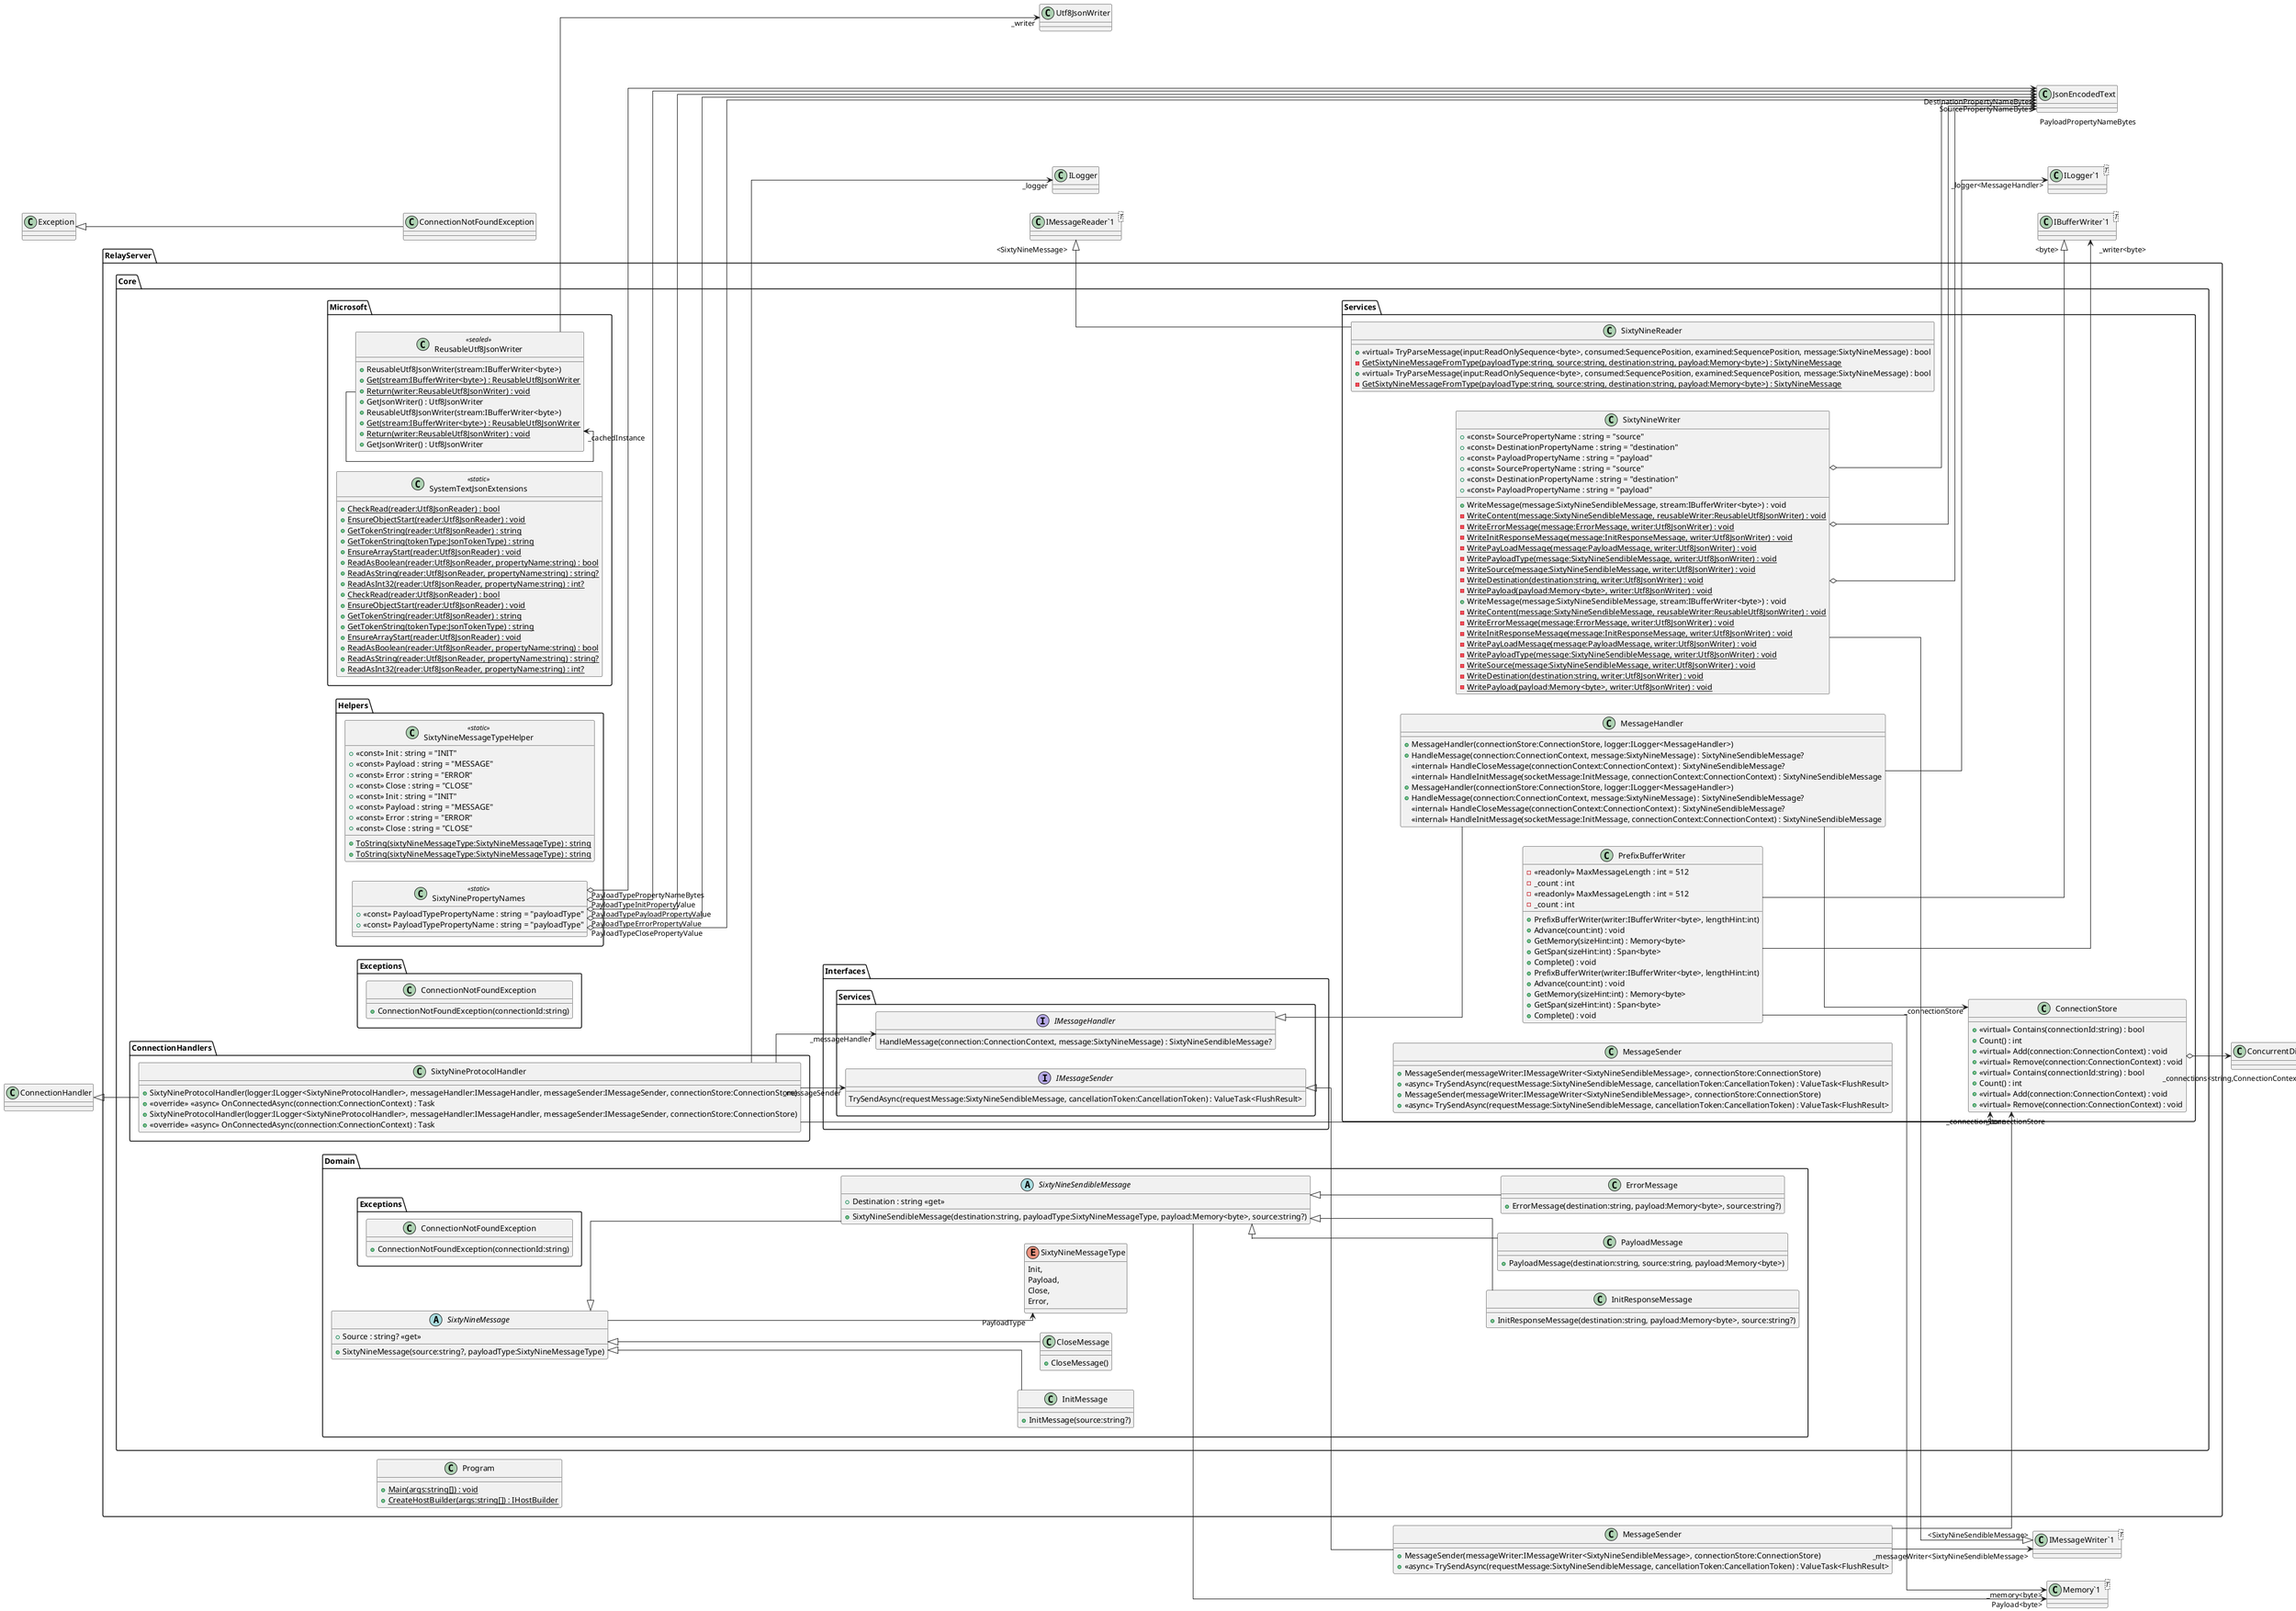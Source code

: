 @startuml "relay"
left to right direction
skinparam linetype ortho

package "RelayServer"{
class Program {
    + {static} Main(args:string[]) : void
    + {static} CreateHostBuilder(args:string[]) : IHostBuilder
}
}

package "RelayServer.Core"{
    package "RelayServer.Core.Services"{
        class SixtyNineWriter {
            + <<const>> SourcePropertyName : string = "source"
            + <<const>> DestinationPropertyName : string = "destination"
            + <<const>> PayloadPropertyName : string = "payload"
            + WriteMessage(message:SixtyNineSendibleMessage, stream:IBufferWriter<byte>) : void
            - {static} WriteContent(message:SixtyNineSendibleMessage, reusableWriter:ReusableUtf8JsonWriter) : void
            - {static} WriteErrorMessage(message:ErrorMessage, writer:Utf8JsonWriter) : void
            - {static} WriteInitResponseMessage(message:InitResponseMessage, writer:Utf8JsonWriter) : void
            - {static} WritePayLoadMessage(message:PayloadMessage, writer:Utf8JsonWriter) : void
            - {static} WritePayloadType(message:SixtyNineSendibleMessage, writer:Utf8JsonWriter) : void
            - {static} WriteSource(message:SixtyNineSendibleMessage, writer:Utf8JsonWriter) : void
            - {static} WriteDestination(destination:string, writer:Utf8JsonWriter) : void
            - {static} WritePayload(payload:Memory<byte>, writer:Utf8JsonWriter) : void
        }
        class SixtyNineReader {
            + <<virtual>> TryParseMessage(input:ReadOnlySequence<byte>, consumed:SequencePosition, examined:SequencePosition, message:SixtyNineMessage) : bool
            - {static} GetSixtyNineMessageFromType(payloadType:string, source:string, destination:string, payload:Memory<byte>) : SixtyNineMessage
        }
        class ConnectionStore {
            + <<virtual>> Contains(connectionId:string) : bool
            + Count() : int
            + <<virtual>> Add(connection:ConnectionContext) : void
            + <<virtual>> Remove(connection:ConnectionContext) : void
        }
        class PrefixBufferWriter {
            - <<readonly>> MaxMessageLength : int = 512
            - _count : int
            + PrefixBufferWriter(writer:IBufferWriter<byte>, lengthHint:int)
            + Advance(count:int) : void
            + GetMemory(sizeHint:int) : Memory<byte>
            + GetSpan(sizeHint:int) : Span<byte>
            + Complete() : void
        }
        class MessageHandler {
            + MessageHandler(connectionStore:ConnectionStore, logger:ILogger<MessageHandler>)
            + HandleMessage(connection:ConnectionContext, message:SixtyNineMessage) : SixtyNineSendibleMessage?
            <<internal>> HandleCloseMessage(connectionContext:ConnectionContext) : SixtyNineSendibleMessage?
            <<internal>> HandleInitMessage(socketMessage:InitMessage, connectionContext:ConnectionContext) : SixtyNineSendibleMessage
        }   
        class MessageSender {
            + MessageSender(messageWriter:IMessageWriter<SixtyNineSendibleMessage>, connectionStore:ConnectionStore)
            + <<async>> TrySendAsync(requestMessage:SixtyNineSendibleMessage, cancellationToken:CancellationToken) : ValueTask<FlushResult>
        }
    }
    package "Microsoft"{
        class ReusableUtf8JsonWriter <<sealed>> {
            + ReusableUtf8JsonWriter(stream:IBufferWriter<byte>)
            + {static} Get(stream:IBufferWriter<byte>) : ReusableUtf8JsonWriter
            + {static} Return(writer:ReusableUtf8JsonWriter) : void
            + GetJsonWriter() : Utf8JsonWriter
        }
        class SystemTextJsonExtensions <<static>> {
            + {static} CheckRead(reader:Utf8JsonReader) : bool
            + {static} EnsureObjectStart(reader:Utf8JsonReader) : void
            + {static} GetTokenString(reader:Utf8JsonReader) : string
            + {static} GetTokenString(tokenType:JsonTokenType) : string
            + {static} EnsureArrayStart(reader:Utf8JsonReader) : void
            + {static} ReadAsBoolean(reader:Utf8JsonReader, propertyName:string) : bool
            + {static} ReadAsString(reader:Utf8JsonReader, propertyName:string) : string?
            + {static} ReadAsInt32(reader:Utf8JsonReader, propertyName:string) : int?
        }
    
    }

    package "RelayServer.Core.Helpers"{
        class SixtyNineMessageTypeHelper <<static>> {
            + <<const>> Init : string = "INIT"
            + <<const>> Payload : string = "MESSAGE"
            + <<const>> Error : string = "ERROR"
            + <<const>> Close : string = "CLOSE"
            + {static} ToString(sixtyNineMessageType:SixtyNineMessageType) : string
        }
        class SixtyNinePropertyNames <<static>> {
            + <<const>> PayloadTypePropertyName : string = "payloadType"
        }
    }

    package "RelayServer.Core.Exceptions"{
        class ConnectionNotFoundException {
            + ConnectionNotFoundException(connectionId:string)
        }
    }

    package "RelayServer.Core.ConnectionHandlers"{
        class SixtyNineProtocolHandler {
            + SixtyNineProtocolHandler(logger:ILogger<SixtyNineProtocolHandler>, messageHandler:IMessageHandler, messageSender:IMessageSender, connectionStore:ConnectionStore)
            + <<override>> <<async>> OnConnectedAsync(connection:ConnectionContext) : Task
        }
    }
}

package "RelayServer.Core"{
    package "RelayServer.Core.Services"{
        class SixtyNineWriter {
            + <<const>> SourcePropertyName : string = "source"
            + <<const>> DestinationPropertyName : string = "destination"
            + <<const>> PayloadPropertyName : string = "payload"
            + WriteMessage(message:SixtyNineSendibleMessage, stream:IBufferWriter<byte>) : void
            - {static} WriteContent(message:SixtyNineSendibleMessage, reusableWriter:ReusableUtf8JsonWriter) : void
            - {static} WriteErrorMessage(message:ErrorMessage, writer:Utf8JsonWriter) : void
            - {static} WriteInitResponseMessage(message:InitResponseMessage, writer:Utf8JsonWriter) : void
            - {static} WritePayLoadMessage(message:PayloadMessage, writer:Utf8JsonWriter) : void
            - {static} WritePayloadType(message:SixtyNineSendibleMessage, writer:Utf8JsonWriter) : void
            - {static} WriteSource(message:SixtyNineSendibleMessage, writer:Utf8JsonWriter) : void
            - {static} WriteDestination(destination:string, writer:Utf8JsonWriter) : void
            - {static} WritePayload(payload:Memory<byte>, writer:Utf8JsonWriter) : void
        }
        class SixtyNineReader {
            + <<virtual>> TryParseMessage(input:ReadOnlySequence<byte>, consumed:SequencePosition, examined:SequencePosition, message:SixtyNineMessage) : bool
            - {static} GetSixtyNineMessageFromType(payloadType:string, source:string, destination:string, payload:Memory<byte>) : SixtyNineMessage
        }
        class ConnectionStore {
            + <<virtual>> Contains(connectionId:string) : bool
            + Count() : int
            + <<virtual>> Add(connection:ConnectionContext) : void
            + <<virtual>> Remove(connection:ConnectionContext) : void
        }
        class PrefixBufferWriter {
            - <<readonly>> MaxMessageLength : int = 512
            - _count : int
            + PrefixBufferWriter(writer:IBufferWriter<byte>, lengthHint:int)
            + Advance(count:int) : void
            + GetMemory(sizeHint:int) : Memory<byte>
            + GetSpan(sizeHint:int) : Span<byte>
            + Complete() : void
        }
        class MessageHandler {
            + MessageHandler(connectionStore:ConnectionStore, logger:ILogger<MessageHandler>)
            + HandleMessage(connection:ConnectionContext, message:SixtyNineMessage) : SixtyNineSendibleMessage?
            <<internal>> HandleCloseMessage(connectionContext:ConnectionContext) : SixtyNineSendibleMessage?
            <<internal>> HandleInitMessage(socketMessage:InitMessage, connectionContext:ConnectionContext) : SixtyNineSendibleMessage
        }   
        class MessageSender {
            + MessageSender(messageWriter:IMessageWriter<SixtyNineSendibleMessage>, connectionStore:ConnectionStore)
            + <<async>> TrySendAsync(requestMessage:SixtyNineSendibleMessage, cancellationToken:CancellationToken) : ValueTask<FlushResult>
        }
    }
    package "Microsoft"{
        class ReusableUtf8JsonWriter <<sealed>> {
            + ReusableUtf8JsonWriter(stream:IBufferWriter<byte>)
            + {static} Get(stream:IBufferWriter<byte>) : ReusableUtf8JsonWriter
            + {static} Return(writer:ReusableUtf8JsonWriter) : void
            + GetJsonWriter() : Utf8JsonWriter
        }
        class SystemTextJsonExtensions <<static>> {
            + {static} CheckRead(reader:Utf8JsonReader) : bool
            + {static} EnsureObjectStart(reader:Utf8JsonReader) : void
            + {static} GetTokenString(reader:Utf8JsonReader) : string
            + {static} GetTokenString(tokenType:JsonTokenType) : string
            + {static} EnsureArrayStart(reader:Utf8JsonReader) : void
            + {static} ReadAsBoolean(reader:Utf8JsonReader, propertyName:string) : bool
            + {static} ReadAsString(reader:Utf8JsonReader, propertyName:string) : string?
            + {static} ReadAsInt32(reader:Utf8JsonReader, propertyName:string) : int?
        }
    
    }

    package "RelayServer.Core.Helpers"{
        class SixtyNineMessageTypeHelper <<static>> {
            + <<const>> Init : string = "INIT"
            + <<const>> Payload : string = "MESSAGE"
            + <<const>> Error : string = "ERROR"
            + <<const>> Close : string = "CLOSE"
            + {static} ToString(sixtyNineMessageType:SixtyNineMessageType) : string
        }
        class SixtyNinePropertyNames <<static>> {
            + <<const>> PayloadTypePropertyName : string = "payloadType"
        }
    }

    

    package "RelayServer.Core.ConnectionHandlers"{
        class SixtyNineProtocolHandler {
            + SixtyNineProtocolHandler(logger:ILogger<SixtyNineProtocolHandler>, messageHandler:IMessageHandler, messageSender:IMessageSender, connectionStore:ConnectionStore)
            + <<override>> <<async>> OnConnectedAsync(connection:ConnectionContext) : Task
        }
    }
}

package "RelayServer.Core.Domain"{

    package "RelayServer.Core.Domain.Exceptions"{
        class ConnectionNotFoundException {
            + ConnectionNotFoundException(connectionId:string)
        }
    }

    abstract class SixtyNineMessage {
        + Source : string? <<get>>
        + SixtyNineMessage(source:string?, payloadType:SixtyNineMessageType)
    }
    abstract class SixtyNineSendibleMessage {
        + Destination : string <<get>>
        + SixtyNineSendibleMessage(destination:string, payloadType:SixtyNineMessageType, payload:Memory<byte>, source:string?)
    }
    class InitMessage {
        + InitMessage(source:string?)
    }
    class InitResponseMessage {
        + InitResponseMessage(destination:string, payload:Memory<byte>, source:string?)
    }
    class PayloadMessage {
        + PayloadMessage(destination:string, source:string, payload:Memory<byte>)
    }
    class ErrorMessage {
        + ErrorMessage(destination:string, payload:Memory<byte>, source:string?)
    }
    class CloseMessage {
        + CloseMessage()
    }
    enum SixtyNineMessageType {
        Init,
        Payload,
        Close,
        Error,
    }
}

package "RelayServer.Core.Interfaces"{
    package "RelayServer.Core.Interfaces.Services"{
        interface IMessageHandler {
            HandleMessage(connection:ConnectionContext, message:SixtyNineMessage) : SixtyNineSendibleMessage?
        }
        interface IMessageSender {
            TrySendAsync(requestMessage:SixtyNineSendibleMessage, cancellationToken:CancellationToken) : ValueTask<FlushResult>
        }
    }
}



class "Memory`1"<T> {
}
SixtyNineMessage --> "PayloadType" SixtyNineMessageType
SixtyNineMessage <|-- SixtyNineSendibleMessage
SixtyNineSendibleMessage --> "Payload<byte>" "Memory`1"
SixtyNineMessage <|-- InitMessage
SixtyNineSendibleMessage <|-- InitResponseMessage
SixtyNineSendibleMessage <|-- PayloadMessage
SixtyNineSendibleMessage <|-- ErrorMessage
SixtyNineMessage <|-- CloseMessage

ConnectionHandler <|-- SixtyNineProtocolHandler
SixtyNineProtocolHandler --> "_connectionStore" ConnectionStore
SixtyNineProtocolHandler --> "_logger" ILogger
SixtyNineProtocolHandler --> "_messageHandler" IMessageHandler
SixtyNineProtocolHandler --> "_messageSender" IMessageSender

Exception <|-- ConnectionNotFoundException


SixtyNinePropertyNames "PayloadTypePropertyNameBytes" o--> JsonEncodedText
SixtyNinePropertyNames "PayloadTypeInitPropertyValue"  o--> JsonEncodedText
SixtyNinePropertyNames "PayloadTypePayloadPropertyValue"  o-->JsonEncodedText
SixtyNinePropertyNames "PayloadTypeErrorPropertyValue" o--> JsonEncodedText
SixtyNinePropertyNames "PayloadTypeClosePropertyValue" o--> JsonEncodedText

ReusableUtf8JsonWriter --> "_cachedInstance" ReusableUtf8JsonWriter
ReusableUtf8JsonWriter --> "_writer" Utf8JsonWriter


class "ConcurrentDictionary`2"<T1,T2> {
}
ConnectionStore o--> "_connections<string,ConnectionContext>" "ConcurrentDictionary`2"

class "ILogger`1"<T> {
}
IMessageHandler <|-- MessageHandler
MessageHandler --> "_connectionStore" ConnectionStore
MessageHandler --> "_logger<MessageHandler>" "ILogger`1"
class MessageSender {
    + MessageSender(messageWriter:IMessageWriter<SixtyNineSendibleMessage>, connectionStore:ConnectionStore)
    + <<async>> TrySendAsync(requestMessage:SixtyNineSendibleMessage, cancellationToken:CancellationToken) : ValueTask<FlushResult>
}
class "IMessageWriter`1"<T> {
}
IMessageSender <|-- MessageSender
MessageSender --> "_connectionStore" ConnectionStore
MessageSender --> "_messageWriter<SixtyNineSendibleMessage>" "IMessageWriter`1"

class "IBufferWriter`1"<T> {
}
class "Memory`1"<T> {
}
"IBufferWriter`1" "<byte>" <|-- PrefixBufferWriter
PrefixBufferWriter --> "_memory<byte>" "Memory`1"
PrefixBufferWriter --> "_writer<byte>" "IBufferWriter`1"

class "IMessageReader`1"<T> {
}
"IMessageReader`1" "<SixtyNineMessage>" <|-- SixtyNineReader

class "IMessageWriter`1"<T> {
}
"IMessageWriter`1" "<SixtyNineSendibleMessage>" <|-- SixtyNineWriter
SixtyNineWriter o--> "SourcePropertyNameBytes" JsonEncodedText
SixtyNineWriter o--> "DestinationPropertyNameBytes" JsonEncodedText
SixtyNineWriter o--> "PayloadPropertyNameBytes" JsonEncodedText

@enduml
